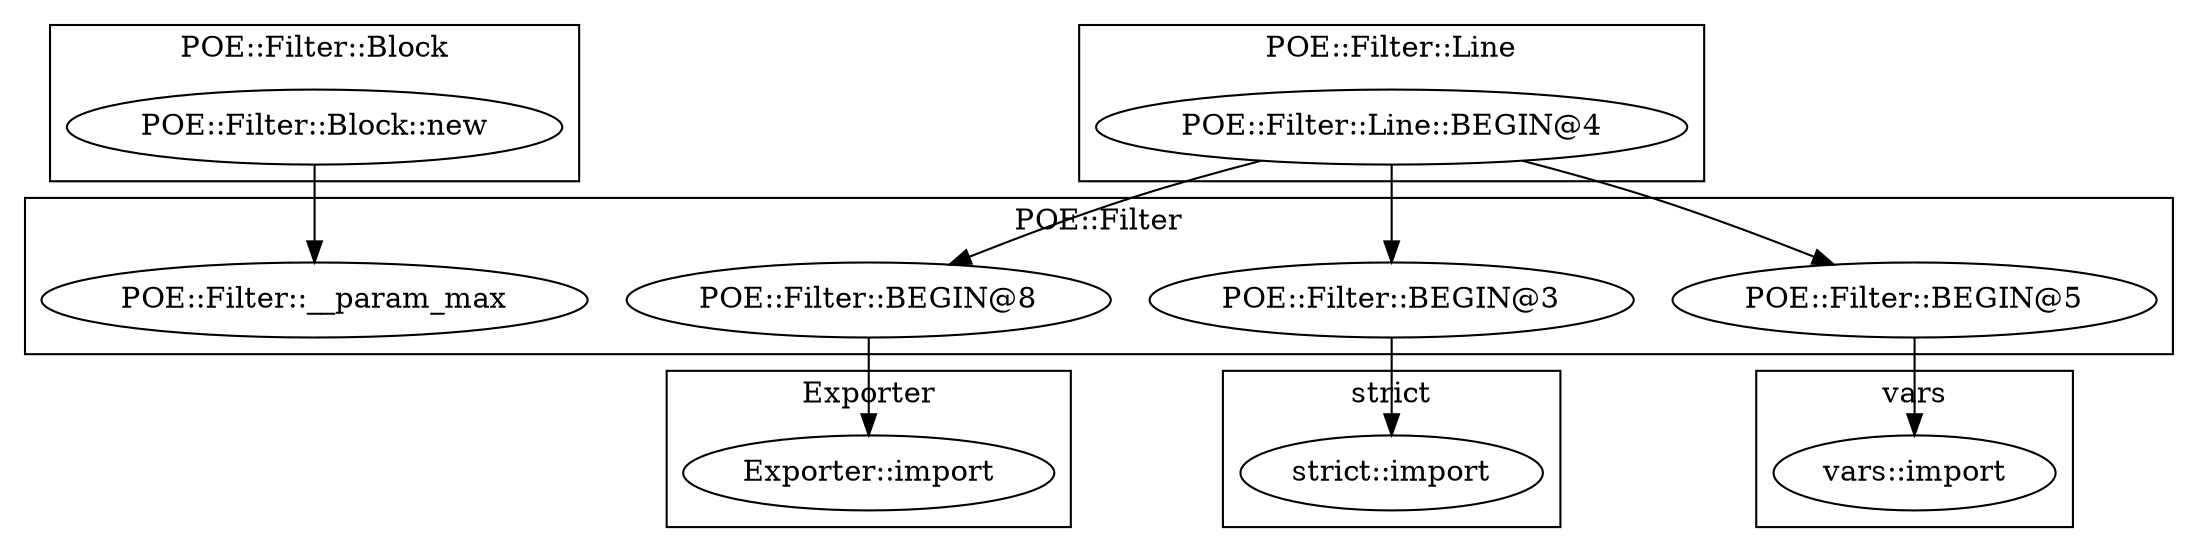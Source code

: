 digraph {
graph [overlap=false]
subgraph cluster_strict {
	label="strict";
	"strict::import";
}
subgraph cluster_Exporter {
	label="Exporter";
	"Exporter::import";
}
subgraph cluster_POE_Filter {
	label="POE::Filter";
	"POE::Filter::BEGIN@8";
	"POE::Filter::BEGIN@3";
	"POE::Filter::__param_max";
	"POE::Filter::BEGIN@5";
}
subgraph cluster_vars {
	label="vars";
	"vars::import";
}
subgraph cluster_POE_Filter_Block {
	label="POE::Filter::Block";
	"POE::Filter::Block::new";
}
subgraph cluster_POE_Filter_Line {
	label="POE::Filter::Line";
	"POE::Filter::Line::BEGIN@4";
}
"POE::Filter::Line::BEGIN@4" -> "POE::Filter::BEGIN@5";
"POE::Filter::Block::new" -> "POE::Filter::__param_max";
"POE::Filter::BEGIN@5" -> "vars::import";
"POE::Filter::BEGIN@8" -> "Exporter::import";
"POE::Filter::Line::BEGIN@4" -> "POE::Filter::BEGIN@8";
"POE::Filter::BEGIN@3" -> "strict::import";
"POE::Filter::Line::BEGIN@4" -> "POE::Filter::BEGIN@3";
}
